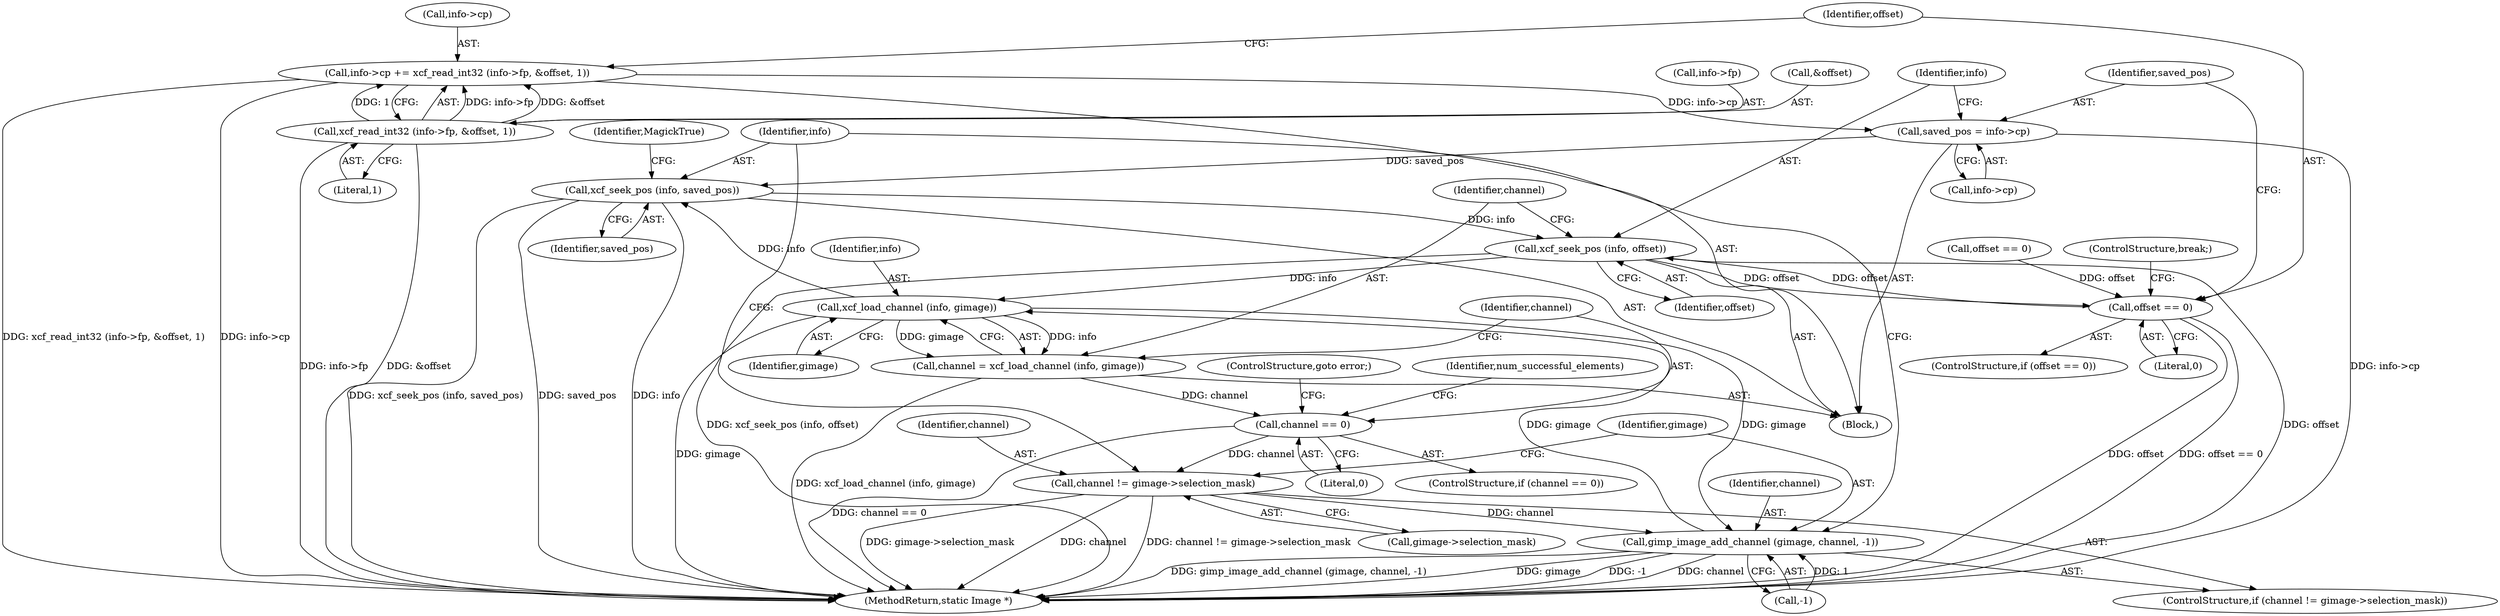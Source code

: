 digraph "0_ImageMagick_d31fec57e9dfb0516deead2053a856e3c71e9751@API" {
"1000929" [label="(Call,info->cp += xcf_read_int32 (info->fp, &offset, 1))"];
"1000933" [label="(Call,xcf_read_int32 (info->fp, &offset, 1))"];
"1000945" [label="(Call,saved_pos = info->cp)"];
"1000976" [label="(Call,xcf_seek_pos (info, saved_pos))"];
"1000950" [label="(Call,xcf_seek_pos (info, offset))"];
"1000941" [label="(Call,offset == 0)"];
"1000955" [label="(Call,xcf_load_channel (info, gimage))"];
"1000953" [label="(Call,channel = xcf_load_channel (info, gimage))"];
"1000959" [label="(Call,channel == 0)"];
"1000966" [label="(Call,channel != gimage->selection_mask)"];
"1000971" [label="(Call,gimp_image_add_channel (gimage, channel, -1))"];
"1000960" [label="(Identifier,channel)"];
"1000939" [label="(Literal,1)"];
"1000967" [label="(Identifier,channel)"];
"1000933" [label="(Call,xcf_read_int32 (info->fp, &offset, 1))"];
"1000954" [label="(Identifier,channel)"];
"1000968" [label="(Call,gimage->selection_mask)"];
"1000973" [label="(Identifier,channel)"];
"1000930" [label="(Call,info->cp)"];
"1000965" [label="(ControlStructure,if (channel != gimage->selection_mask))"];
"1000950" [label="(Call,xcf_seek_pos (info, offset))"];
"1000978" [label="(Identifier,saved_pos)"];
"1000934" [label="(Call,info->fp)"];
"1000962" [label="(ControlStructure,goto error;)"];
"1000974" [label="(Call,-1)"];
"1000946" [label="(Identifier,saved_pos)"];
"1000966" [label="(Call,channel != gimage->selection_mask)"];
"1000999" [label="(MethodReturn,static Image *)"];
"1000961" [label="(Literal,0)"];
"1000929" [label="(Call,info->cp += xcf_read_int32 (info->fp, &offset, 1))"];
"1000957" [label="(Identifier,gimage)"];
"1000943" [label="(Literal,0)"];
"1000977" [label="(Identifier,info)"];
"1000952" [label="(Identifier,offset)"];
"1000956" [label="(Identifier,info)"];
"1000958" [label="(ControlStructure,if (channel == 0))"];
"1000928" [label="(Block,)"];
"1000942" [label="(Identifier,offset)"];
"1000945" [label="(Call,saved_pos = info->cp)"];
"1000944" [label="(ControlStructure,break;)"];
"1000951" [label="(Identifier,info)"];
"1000964" [label="(Identifier,num_successful_elements)"];
"1000941" [label="(Call,offset == 0)"];
"1000955" [label="(Call,xcf_load_channel (info, gimage))"];
"1000959" [label="(Call,channel == 0)"];
"1000940" [label="(ControlStructure,if (offset == 0))"];
"1000972" [label="(Identifier,gimage)"];
"1000953" [label="(Call,channel = xcf_load_channel (info, gimage))"];
"1000976" [label="(Call,xcf_seek_pos (info, saved_pos))"];
"1000971" [label="(Call,gimp_image_add_channel (gimage, channel, -1))"];
"1000927" [label="(Identifier,MagickTrue)"];
"1000947" [label="(Call,info->cp)"];
"1000937" [label="(Call,&offset)"];
"1000773" [label="(Call,offset == 0)"];
"1000929" -> "1000928"  [label="AST: "];
"1000929" -> "1000933"  [label="CFG: "];
"1000930" -> "1000929"  [label="AST: "];
"1000933" -> "1000929"  [label="AST: "];
"1000942" -> "1000929"  [label="CFG: "];
"1000929" -> "1000999"  [label="DDG: xcf_read_int32 (info->fp, &offset, 1)"];
"1000929" -> "1000999"  [label="DDG: info->cp"];
"1000933" -> "1000929"  [label="DDG: info->fp"];
"1000933" -> "1000929"  [label="DDG: &offset"];
"1000933" -> "1000929"  [label="DDG: 1"];
"1000929" -> "1000945"  [label="DDG: info->cp"];
"1000933" -> "1000939"  [label="CFG: "];
"1000934" -> "1000933"  [label="AST: "];
"1000937" -> "1000933"  [label="AST: "];
"1000939" -> "1000933"  [label="AST: "];
"1000933" -> "1000999"  [label="DDG: &offset"];
"1000933" -> "1000999"  [label="DDG: info->fp"];
"1000945" -> "1000928"  [label="AST: "];
"1000945" -> "1000947"  [label="CFG: "];
"1000946" -> "1000945"  [label="AST: "];
"1000947" -> "1000945"  [label="AST: "];
"1000951" -> "1000945"  [label="CFG: "];
"1000945" -> "1000999"  [label="DDG: info->cp"];
"1000945" -> "1000976"  [label="DDG: saved_pos"];
"1000976" -> "1000928"  [label="AST: "];
"1000976" -> "1000978"  [label="CFG: "];
"1000977" -> "1000976"  [label="AST: "];
"1000978" -> "1000976"  [label="AST: "];
"1000927" -> "1000976"  [label="CFG: "];
"1000976" -> "1000999"  [label="DDG: info"];
"1000976" -> "1000999"  [label="DDG: xcf_seek_pos (info, saved_pos)"];
"1000976" -> "1000999"  [label="DDG: saved_pos"];
"1000976" -> "1000950"  [label="DDG: info"];
"1000955" -> "1000976"  [label="DDG: info"];
"1000950" -> "1000928"  [label="AST: "];
"1000950" -> "1000952"  [label="CFG: "];
"1000951" -> "1000950"  [label="AST: "];
"1000952" -> "1000950"  [label="AST: "];
"1000954" -> "1000950"  [label="CFG: "];
"1000950" -> "1000999"  [label="DDG: xcf_seek_pos (info, offset)"];
"1000950" -> "1000999"  [label="DDG: offset"];
"1000950" -> "1000941"  [label="DDG: offset"];
"1000941" -> "1000950"  [label="DDG: offset"];
"1000950" -> "1000955"  [label="DDG: info"];
"1000941" -> "1000940"  [label="AST: "];
"1000941" -> "1000943"  [label="CFG: "];
"1000942" -> "1000941"  [label="AST: "];
"1000943" -> "1000941"  [label="AST: "];
"1000944" -> "1000941"  [label="CFG: "];
"1000946" -> "1000941"  [label="CFG: "];
"1000941" -> "1000999"  [label="DDG: offset"];
"1000941" -> "1000999"  [label="DDG: offset == 0"];
"1000773" -> "1000941"  [label="DDG: offset"];
"1000955" -> "1000953"  [label="AST: "];
"1000955" -> "1000957"  [label="CFG: "];
"1000956" -> "1000955"  [label="AST: "];
"1000957" -> "1000955"  [label="AST: "];
"1000953" -> "1000955"  [label="CFG: "];
"1000955" -> "1000999"  [label="DDG: gimage"];
"1000955" -> "1000953"  [label="DDG: info"];
"1000955" -> "1000953"  [label="DDG: gimage"];
"1000971" -> "1000955"  [label="DDG: gimage"];
"1000955" -> "1000971"  [label="DDG: gimage"];
"1000953" -> "1000928"  [label="AST: "];
"1000954" -> "1000953"  [label="AST: "];
"1000960" -> "1000953"  [label="CFG: "];
"1000953" -> "1000999"  [label="DDG: xcf_load_channel (info, gimage)"];
"1000953" -> "1000959"  [label="DDG: channel"];
"1000959" -> "1000958"  [label="AST: "];
"1000959" -> "1000961"  [label="CFG: "];
"1000960" -> "1000959"  [label="AST: "];
"1000961" -> "1000959"  [label="AST: "];
"1000962" -> "1000959"  [label="CFG: "];
"1000964" -> "1000959"  [label="CFG: "];
"1000959" -> "1000999"  [label="DDG: channel == 0"];
"1000959" -> "1000966"  [label="DDG: channel"];
"1000966" -> "1000965"  [label="AST: "];
"1000966" -> "1000968"  [label="CFG: "];
"1000967" -> "1000966"  [label="AST: "];
"1000968" -> "1000966"  [label="AST: "];
"1000972" -> "1000966"  [label="CFG: "];
"1000977" -> "1000966"  [label="CFG: "];
"1000966" -> "1000999"  [label="DDG: channel"];
"1000966" -> "1000999"  [label="DDG: channel != gimage->selection_mask"];
"1000966" -> "1000999"  [label="DDG: gimage->selection_mask"];
"1000966" -> "1000971"  [label="DDG: channel"];
"1000971" -> "1000965"  [label="AST: "];
"1000971" -> "1000974"  [label="CFG: "];
"1000972" -> "1000971"  [label="AST: "];
"1000973" -> "1000971"  [label="AST: "];
"1000974" -> "1000971"  [label="AST: "];
"1000977" -> "1000971"  [label="CFG: "];
"1000971" -> "1000999"  [label="DDG: gimage"];
"1000971" -> "1000999"  [label="DDG: -1"];
"1000971" -> "1000999"  [label="DDG: channel"];
"1000971" -> "1000999"  [label="DDG: gimp_image_add_channel (gimage, channel, -1)"];
"1000974" -> "1000971"  [label="DDG: 1"];
}

